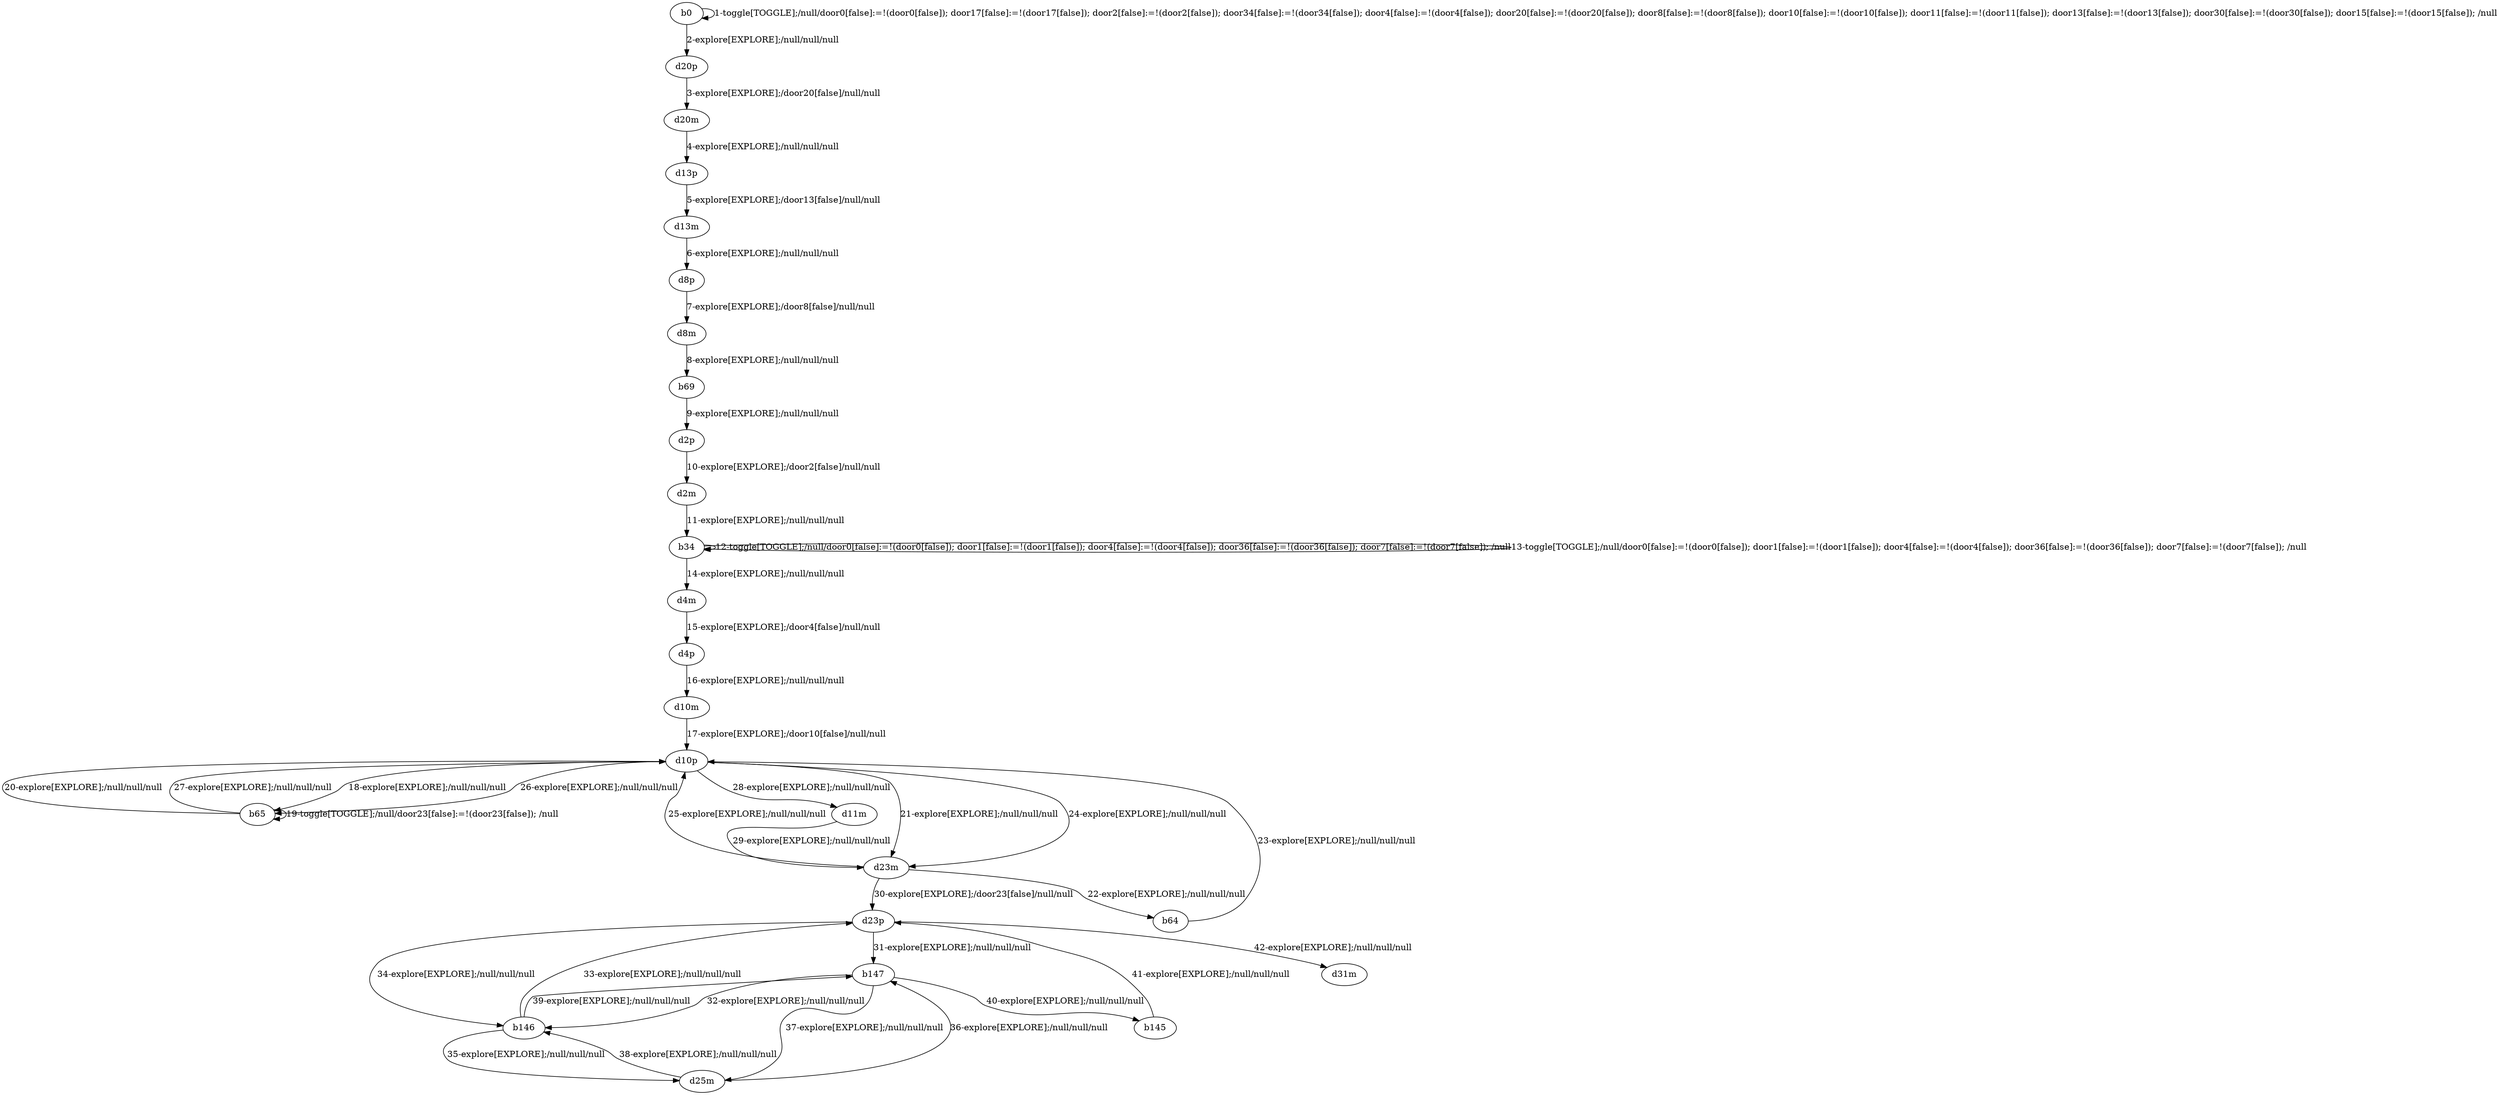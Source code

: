 # Total number of goals covered by this test: 4
# b146 --> d25m
# d25m --> b147
# b147 --> b146
# b146 --> d23p

digraph g {
"b0" -> "b0" [label = "1-toggle[TOGGLE];/null/door0[false]:=!(door0[false]); door17[false]:=!(door17[false]); door2[false]:=!(door2[false]); door34[false]:=!(door34[false]); door4[false]:=!(door4[false]); door20[false]:=!(door20[false]); door8[false]:=!(door8[false]); door10[false]:=!(door10[false]); door11[false]:=!(door11[false]); door13[false]:=!(door13[false]); door30[false]:=!(door30[false]); door15[false]:=!(door15[false]); /null"];
"b0" -> "d20p" [label = "2-explore[EXPLORE];/null/null/null"];
"d20p" -> "d20m" [label = "3-explore[EXPLORE];/door20[false]/null/null"];
"d20m" -> "d13p" [label = "4-explore[EXPLORE];/null/null/null"];
"d13p" -> "d13m" [label = "5-explore[EXPLORE];/door13[false]/null/null"];
"d13m" -> "d8p" [label = "6-explore[EXPLORE];/null/null/null"];
"d8p" -> "d8m" [label = "7-explore[EXPLORE];/door8[false]/null/null"];
"d8m" -> "b69" [label = "8-explore[EXPLORE];/null/null/null"];
"b69" -> "d2p" [label = "9-explore[EXPLORE];/null/null/null"];
"d2p" -> "d2m" [label = "10-explore[EXPLORE];/door2[false]/null/null"];
"d2m" -> "b34" [label = "11-explore[EXPLORE];/null/null/null"];
"b34" -> "b34" [label = "12-toggle[TOGGLE];/null/door0[false]:=!(door0[false]); door1[false]:=!(door1[false]); door4[false]:=!(door4[false]); door36[false]:=!(door36[false]); door7[false]:=!(door7[false]); /null"];
"b34" -> "b34" [label = "13-toggle[TOGGLE];/null/door0[false]:=!(door0[false]); door1[false]:=!(door1[false]); door4[false]:=!(door4[false]); door36[false]:=!(door36[false]); door7[false]:=!(door7[false]); /null"];
"b34" -> "d4m" [label = "14-explore[EXPLORE];/null/null/null"];
"d4m" -> "d4p" [label = "15-explore[EXPLORE];/door4[false]/null/null"];
"d4p" -> "d10m" [label = "16-explore[EXPLORE];/null/null/null"];
"d10m" -> "d10p" [label = "17-explore[EXPLORE];/door10[false]/null/null"];
"d10p" -> "b65" [label = "18-explore[EXPLORE];/null/null/null"];
"b65" -> "b65" [label = "19-toggle[TOGGLE];/null/door23[false]:=!(door23[false]); /null"];
"b65" -> "d10p" [label = "20-explore[EXPLORE];/null/null/null"];
"d10p" -> "d23m" [label = "21-explore[EXPLORE];/null/null/null"];
"d23m" -> "b64" [label = "22-explore[EXPLORE];/null/null/null"];
"b64" -> "d10p" [label = "23-explore[EXPLORE];/null/null/null"];
"d10p" -> "d23m" [label = "24-explore[EXPLORE];/null/null/null"];
"d23m" -> "d10p" [label = "25-explore[EXPLORE];/null/null/null"];
"d10p" -> "b65" [label = "26-explore[EXPLORE];/null/null/null"];
"b65" -> "d10p" [label = "27-explore[EXPLORE];/null/null/null"];
"d10p" -> "d11m" [label = "28-explore[EXPLORE];/null/null/null"];
"d11m" -> "d23m" [label = "29-explore[EXPLORE];/null/null/null"];
"d23m" -> "d23p" [label = "30-explore[EXPLORE];/door23[false]/null/null"];
"d23p" -> "b147" [label = "31-explore[EXPLORE];/null/null/null"];
"b147" -> "b146" [label = "32-explore[EXPLORE];/null/null/null"];
"b146" -> "d23p" [label = "33-explore[EXPLORE];/null/null/null"];
"d23p" -> "b146" [label = "34-explore[EXPLORE];/null/null/null"];
"b146" -> "d25m" [label = "35-explore[EXPLORE];/null/null/null"];
"d25m" -> "b147" [label = "36-explore[EXPLORE];/null/null/null"];
"b147" -> "d25m" [label = "37-explore[EXPLORE];/null/null/null"];
"d25m" -> "b146" [label = "38-explore[EXPLORE];/null/null/null"];
"b146" -> "b147" [label = "39-explore[EXPLORE];/null/null/null"];
"b147" -> "b145" [label = "40-explore[EXPLORE];/null/null/null"];
"b145" -> "d23p" [label = "41-explore[EXPLORE];/null/null/null"];
"d23p" -> "d31m" [label = "42-explore[EXPLORE];/null/null/null"];
}